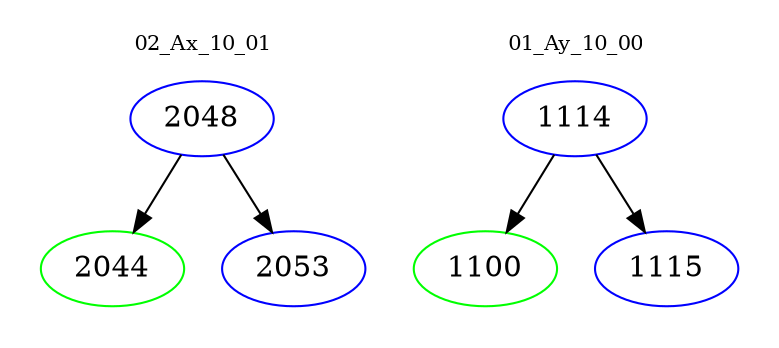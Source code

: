 digraph{
subgraph cluster_0 {
color = white
label = "02_Ax_10_01";
fontsize=10;
T0_2048 [label="2048", color="blue"]
T0_2048 -> T0_2044 [color="black"]
T0_2044 [label="2044", color="green"]
T0_2048 -> T0_2053 [color="black"]
T0_2053 [label="2053", color="blue"]
}
subgraph cluster_1 {
color = white
label = "01_Ay_10_00";
fontsize=10;
T1_1114 [label="1114", color="blue"]
T1_1114 -> T1_1100 [color="black"]
T1_1100 [label="1100", color="green"]
T1_1114 -> T1_1115 [color="black"]
T1_1115 [label="1115", color="blue"]
}
}

